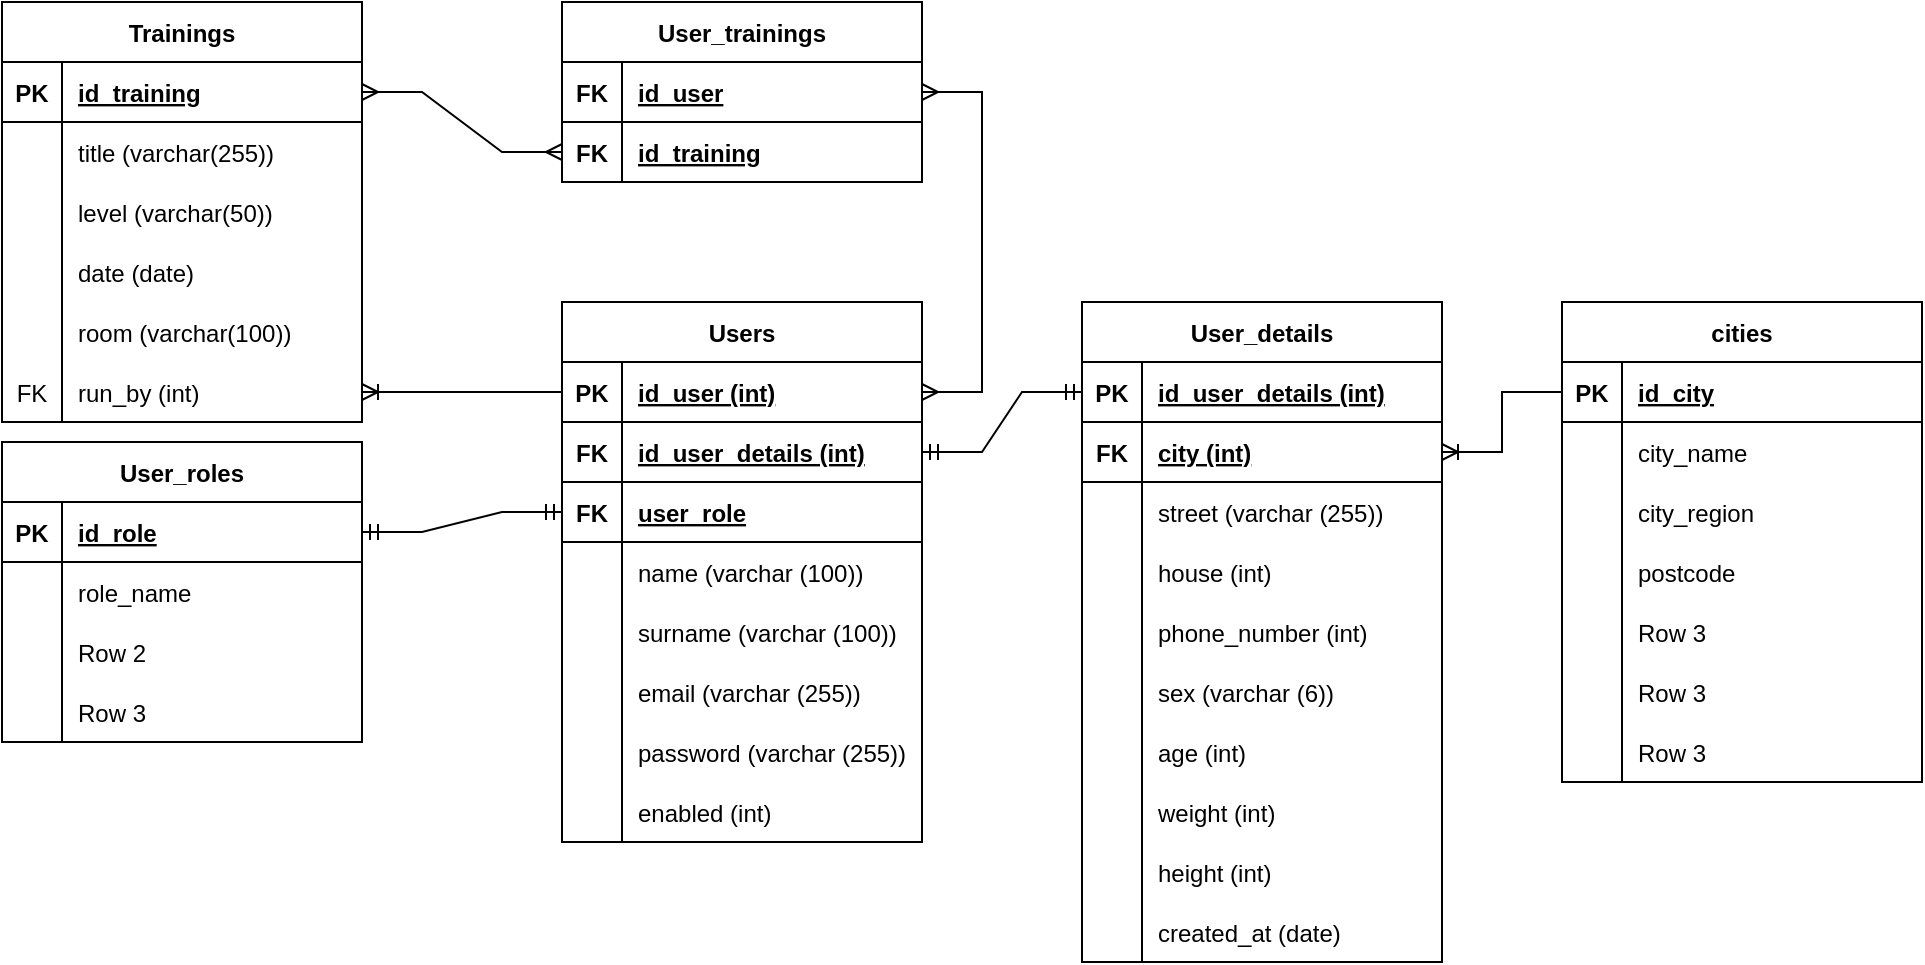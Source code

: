 <mxfile version="20.8.5" type="device"><diagram id="xK1oE5mCuk9NqAuLRXxJ" name="Strona-1"><mxGraphModel dx="1434" dy="764" grid="1" gridSize="10" guides="1" tooltips="1" connect="1" arrows="1" fold="1" page="1" pageScale="1" pageWidth="827" pageHeight="1169" math="0" shadow="0"><root><mxCell id="0"/><mxCell id="1" parent="0"/><mxCell id="s_3_JCE30zJ__Ag8XbDM-37" value="cities" style="shape=table;startSize=30;container=1;collapsible=1;childLayout=tableLayout;fixedRows=1;rowLines=0;fontStyle=1;align=center;resizeLast=1;" vertex="1" parent="1"><mxGeometry x="790" y="160" width="180" height="240" as="geometry"/></mxCell><mxCell id="s_3_JCE30zJ__Ag8XbDM-38" value="" style="shape=tableRow;horizontal=0;startSize=0;swimlaneHead=0;swimlaneBody=0;fillColor=none;collapsible=0;dropTarget=0;points=[[0,0.5],[1,0.5]];portConstraint=eastwest;top=0;left=0;right=0;bottom=1;" vertex="1" parent="s_3_JCE30zJ__Ag8XbDM-37"><mxGeometry y="30" width="180" height="30" as="geometry"/></mxCell><mxCell id="s_3_JCE30zJ__Ag8XbDM-39" value="PK" style="shape=partialRectangle;connectable=0;fillColor=none;top=0;left=0;bottom=0;right=0;fontStyle=1;overflow=hidden;" vertex="1" parent="s_3_JCE30zJ__Ag8XbDM-38"><mxGeometry width="30" height="30" as="geometry"><mxRectangle width="30" height="30" as="alternateBounds"/></mxGeometry></mxCell><mxCell id="s_3_JCE30zJ__Ag8XbDM-40" value="id_city" style="shape=partialRectangle;connectable=0;fillColor=none;top=0;left=0;bottom=0;right=0;align=left;spacingLeft=6;fontStyle=5;overflow=hidden;" vertex="1" parent="s_3_JCE30zJ__Ag8XbDM-38"><mxGeometry x="30" width="150" height="30" as="geometry"><mxRectangle width="150" height="30" as="alternateBounds"/></mxGeometry></mxCell><mxCell id="s_3_JCE30zJ__Ag8XbDM-44" value="" style="shape=tableRow;horizontal=0;startSize=0;swimlaneHead=0;swimlaneBody=0;fillColor=none;collapsible=0;dropTarget=0;points=[[0,0.5],[1,0.5]];portConstraint=eastwest;top=0;left=0;right=0;bottom=0;" vertex="1" parent="s_3_JCE30zJ__Ag8XbDM-37"><mxGeometry y="60" width="180" height="30" as="geometry"/></mxCell><mxCell id="s_3_JCE30zJ__Ag8XbDM-45" value="" style="shape=partialRectangle;connectable=0;fillColor=none;top=0;left=0;bottom=0;right=0;editable=1;overflow=hidden;" vertex="1" parent="s_3_JCE30zJ__Ag8XbDM-44"><mxGeometry width="30" height="30" as="geometry"><mxRectangle width="30" height="30" as="alternateBounds"/></mxGeometry></mxCell><mxCell id="s_3_JCE30zJ__Ag8XbDM-46" value="city_name" style="shape=partialRectangle;connectable=0;fillColor=none;top=0;left=0;bottom=0;right=0;align=left;spacingLeft=6;overflow=hidden;" vertex="1" parent="s_3_JCE30zJ__Ag8XbDM-44"><mxGeometry x="30" width="150" height="30" as="geometry"><mxRectangle width="150" height="30" as="alternateBounds"/></mxGeometry></mxCell><mxCell id="s_3_JCE30zJ__Ag8XbDM-47" value="" style="shape=tableRow;horizontal=0;startSize=0;swimlaneHead=0;swimlaneBody=0;fillColor=none;collapsible=0;dropTarget=0;points=[[0,0.5],[1,0.5]];portConstraint=eastwest;top=0;left=0;right=0;bottom=0;" vertex="1" parent="s_3_JCE30zJ__Ag8XbDM-37"><mxGeometry y="90" width="180" height="30" as="geometry"/></mxCell><mxCell id="s_3_JCE30zJ__Ag8XbDM-48" value="" style="shape=partialRectangle;connectable=0;fillColor=none;top=0;left=0;bottom=0;right=0;editable=1;overflow=hidden;" vertex="1" parent="s_3_JCE30zJ__Ag8XbDM-47"><mxGeometry width="30" height="30" as="geometry"><mxRectangle width="30" height="30" as="alternateBounds"/></mxGeometry></mxCell><mxCell id="s_3_JCE30zJ__Ag8XbDM-49" value="city_region" style="shape=partialRectangle;connectable=0;fillColor=none;top=0;left=0;bottom=0;right=0;align=left;spacingLeft=6;overflow=hidden;" vertex="1" parent="s_3_JCE30zJ__Ag8XbDM-47"><mxGeometry x="30" width="150" height="30" as="geometry"><mxRectangle width="150" height="30" as="alternateBounds"/></mxGeometry></mxCell><mxCell id="s_3_JCE30zJ__Ag8XbDM-86" value="" style="shape=tableRow;horizontal=0;startSize=0;swimlaneHead=0;swimlaneBody=0;fillColor=none;collapsible=0;dropTarget=0;points=[[0,0.5],[1,0.5]];portConstraint=eastwest;top=0;left=0;right=0;bottom=0;" vertex="1" parent="s_3_JCE30zJ__Ag8XbDM-37"><mxGeometry y="120" width="180" height="30" as="geometry"/></mxCell><mxCell id="s_3_JCE30zJ__Ag8XbDM-87" value="" style="shape=partialRectangle;connectable=0;fillColor=none;top=0;left=0;bottom=0;right=0;editable=1;overflow=hidden;" vertex="1" parent="s_3_JCE30zJ__Ag8XbDM-86"><mxGeometry width="30" height="30" as="geometry"><mxRectangle width="30" height="30" as="alternateBounds"/></mxGeometry></mxCell><mxCell id="s_3_JCE30zJ__Ag8XbDM-88" value="postcode" style="shape=partialRectangle;connectable=0;fillColor=none;top=0;left=0;bottom=0;right=0;align=left;spacingLeft=6;overflow=hidden;" vertex="1" parent="s_3_JCE30zJ__Ag8XbDM-86"><mxGeometry x="30" width="150" height="30" as="geometry"><mxRectangle width="150" height="30" as="alternateBounds"/></mxGeometry></mxCell><mxCell id="s_3_JCE30zJ__Ag8XbDM-50" value="" style="shape=tableRow;horizontal=0;startSize=0;swimlaneHead=0;swimlaneBody=0;fillColor=none;collapsible=0;dropTarget=0;points=[[0,0.5],[1,0.5]];portConstraint=eastwest;top=0;left=0;right=0;bottom=0;" vertex="1" parent="s_3_JCE30zJ__Ag8XbDM-37"><mxGeometry y="150" width="180" height="30" as="geometry"/></mxCell><mxCell id="s_3_JCE30zJ__Ag8XbDM-51" value="" style="shape=partialRectangle;connectable=0;fillColor=none;top=0;left=0;bottom=0;right=0;editable=1;overflow=hidden;" vertex="1" parent="s_3_JCE30zJ__Ag8XbDM-50"><mxGeometry width="30" height="30" as="geometry"><mxRectangle width="30" height="30" as="alternateBounds"/></mxGeometry></mxCell><mxCell id="s_3_JCE30zJ__Ag8XbDM-52" value="Row 3" style="shape=partialRectangle;connectable=0;fillColor=none;top=0;left=0;bottom=0;right=0;align=left;spacingLeft=6;overflow=hidden;" vertex="1" parent="s_3_JCE30zJ__Ag8XbDM-50"><mxGeometry x="30" width="150" height="30" as="geometry"><mxRectangle width="150" height="30" as="alternateBounds"/></mxGeometry></mxCell><mxCell id="s_3_JCE30zJ__Ag8XbDM-112" value="" style="shape=tableRow;horizontal=0;startSize=0;swimlaneHead=0;swimlaneBody=0;fillColor=none;collapsible=0;dropTarget=0;points=[[0,0.5],[1,0.5]];portConstraint=eastwest;top=0;left=0;right=0;bottom=0;" vertex="1" parent="s_3_JCE30zJ__Ag8XbDM-37"><mxGeometry y="180" width="180" height="30" as="geometry"/></mxCell><mxCell id="s_3_JCE30zJ__Ag8XbDM-113" value="" style="shape=partialRectangle;connectable=0;fillColor=none;top=0;left=0;bottom=0;right=0;editable=1;overflow=hidden;" vertex="1" parent="s_3_JCE30zJ__Ag8XbDM-112"><mxGeometry width="30" height="30" as="geometry"><mxRectangle width="30" height="30" as="alternateBounds"/></mxGeometry></mxCell><mxCell id="s_3_JCE30zJ__Ag8XbDM-114" value="Row 3" style="shape=partialRectangle;connectable=0;fillColor=none;top=0;left=0;bottom=0;right=0;align=left;spacingLeft=6;overflow=hidden;" vertex="1" parent="s_3_JCE30zJ__Ag8XbDM-112"><mxGeometry x="30" width="150" height="30" as="geometry"><mxRectangle width="150" height="30" as="alternateBounds"/></mxGeometry></mxCell><mxCell id="s_3_JCE30zJ__Ag8XbDM-109" value="" style="shape=tableRow;horizontal=0;startSize=0;swimlaneHead=0;swimlaneBody=0;fillColor=none;collapsible=0;dropTarget=0;points=[[0,0.5],[1,0.5]];portConstraint=eastwest;top=0;left=0;right=0;bottom=0;" vertex="1" parent="s_3_JCE30zJ__Ag8XbDM-37"><mxGeometry y="210" width="180" height="30" as="geometry"/></mxCell><mxCell id="s_3_JCE30zJ__Ag8XbDM-110" value="" style="shape=partialRectangle;connectable=0;fillColor=none;top=0;left=0;bottom=0;right=0;editable=1;overflow=hidden;" vertex="1" parent="s_3_JCE30zJ__Ag8XbDM-109"><mxGeometry width="30" height="30" as="geometry"><mxRectangle width="30" height="30" as="alternateBounds"/></mxGeometry></mxCell><mxCell id="s_3_JCE30zJ__Ag8XbDM-111" value="Row 3" style="shape=partialRectangle;connectable=0;fillColor=none;top=0;left=0;bottom=0;right=0;align=left;spacingLeft=6;overflow=hidden;" vertex="1" parent="s_3_JCE30zJ__Ag8XbDM-109"><mxGeometry x="30" width="150" height="30" as="geometry"><mxRectangle width="150" height="30" as="alternateBounds"/></mxGeometry></mxCell><mxCell id="s_3_JCE30zJ__Ag8XbDM-121" value="User_details" style="shape=table;startSize=30;container=1;collapsible=1;childLayout=tableLayout;fixedRows=1;rowLines=0;fontStyle=1;align=center;resizeLast=1;" vertex="1" parent="1"><mxGeometry x="550" y="160" width="180" height="330" as="geometry"/></mxCell><mxCell id="s_3_JCE30zJ__Ag8XbDM-122" value="" style="shape=tableRow;horizontal=0;startSize=0;swimlaneHead=0;swimlaneBody=0;fillColor=none;collapsible=0;dropTarget=0;points=[[0,0.5],[1,0.5]];portConstraint=eastwest;top=0;left=0;right=0;bottom=1;" vertex="1" parent="s_3_JCE30zJ__Ag8XbDM-121"><mxGeometry y="30" width="180" height="30" as="geometry"/></mxCell><mxCell id="s_3_JCE30zJ__Ag8XbDM-123" value="PK" style="shape=partialRectangle;connectable=0;fillColor=none;top=0;left=0;bottom=0;right=0;fontStyle=1;overflow=hidden;" vertex="1" parent="s_3_JCE30zJ__Ag8XbDM-122"><mxGeometry width="30" height="30" as="geometry"><mxRectangle width="30" height="30" as="alternateBounds"/></mxGeometry></mxCell><mxCell id="s_3_JCE30zJ__Ag8XbDM-124" value="id_user_details (int)" style="shape=partialRectangle;connectable=0;fillColor=none;top=0;left=0;bottom=0;right=0;align=left;spacingLeft=6;fontStyle=5;overflow=hidden;" vertex="1" parent="s_3_JCE30zJ__Ag8XbDM-122"><mxGeometry x="30" width="150" height="30" as="geometry"><mxRectangle width="150" height="30" as="alternateBounds"/></mxGeometry></mxCell><mxCell id="s_3_JCE30zJ__Ag8XbDM-125" value="" style="shape=tableRow;horizontal=0;startSize=0;swimlaneHead=0;swimlaneBody=0;fillColor=none;collapsible=0;dropTarget=0;points=[[0,0.5],[1,0.5]];portConstraint=eastwest;top=0;left=0;right=0;bottom=1;" vertex="1" parent="s_3_JCE30zJ__Ag8XbDM-121"><mxGeometry y="60" width="180" height="30" as="geometry"/></mxCell><mxCell id="s_3_JCE30zJ__Ag8XbDM-126" value="FK" style="shape=partialRectangle;connectable=0;fillColor=none;top=0;left=0;bottom=0;right=0;fontStyle=1;overflow=hidden;" vertex="1" parent="s_3_JCE30zJ__Ag8XbDM-125"><mxGeometry width="30" height="30" as="geometry"><mxRectangle width="30" height="30" as="alternateBounds"/></mxGeometry></mxCell><mxCell id="s_3_JCE30zJ__Ag8XbDM-127" value="city (int)" style="shape=partialRectangle;connectable=0;fillColor=none;top=0;left=0;bottom=0;right=0;align=left;spacingLeft=6;fontStyle=5;overflow=hidden;" vertex="1" parent="s_3_JCE30zJ__Ag8XbDM-125"><mxGeometry x="30" width="150" height="30" as="geometry"><mxRectangle width="150" height="30" as="alternateBounds"/></mxGeometry></mxCell><mxCell id="s_3_JCE30zJ__Ag8XbDM-128" value="" style="shape=tableRow;horizontal=0;startSize=0;swimlaneHead=0;swimlaneBody=0;fillColor=none;collapsible=0;dropTarget=0;points=[[0,0.5],[1,0.5]];portConstraint=eastwest;top=0;left=0;right=0;bottom=0;" vertex="1" parent="s_3_JCE30zJ__Ag8XbDM-121"><mxGeometry y="90" width="180" height="30" as="geometry"/></mxCell><mxCell id="s_3_JCE30zJ__Ag8XbDM-129" value="" style="shape=partialRectangle;connectable=0;fillColor=none;top=0;left=0;bottom=0;right=0;editable=1;overflow=hidden;" vertex="1" parent="s_3_JCE30zJ__Ag8XbDM-128"><mxGeometry width="30" height="30" as="geometry"><mxRectangle width="30" height="30" as="alternateBounds"/></mxGeometry></mxCell><mxCell id="s_3_JCE30zJ__Ag8XbDM-130" value="street (varchar (255))" style="shape=partialRectangle;connectable=0;fillColor=none;top=0;left=0;bottom=0;right=0;align=left;spacingLeft=6;overflow=hidden;" vertex="1" parent="s_3_JCE30zJ__Ag8XbDM-128"><mxGeometry x="30" width="150" height="30" as="geometry"><mxRectangle width="150" height="30" as="alternateBounds"/></mxGeometry></mxCell><mxCell id="s_3_JCE30zJ__Ag8XbDM-131" value="" style="shape=tableRow;horizontal=0;startSize=0;swimlaneHead=0;swimlaneBody=0;fillColor=none;collapsible=0;dropTarget=0;points=[[0,0.5],[1,0.5]];portConstraint=eastwest;top=0;left=0;right=0;bottom=0;" vertex="1" parent="s_3_JCE30zJ__Ag8XbDM-121"><mxGeometry y="120" width="180" height="30" as="geometry"/></mxCell><mxCell id="s_3_JCE30zJ__Ag8XbDM-132" value="" style="shape=partialRectangle;connectable=0;fillColor=none;top=0;left=0;bottom=0;right=0;editable=1;overflow=hidden;" vertex="1" parent="s_3_JCE30zJ__Ag8XbDM-131"><mxGeometry width="30" height="30" as="geometry"><mxRectangle width="30" height="30" as="alternateBounds"/></mxGeometry></mxCell><mxCell id="s_3_JCE30zJ__Ag8XbDM-133" value="house (int)" style="shape=partialRectangle;connectable=0;fillColor=none;top=0;left=0;bottom=0;right=0;align=left;spacingLeft=6;overflow=hidden;" vertex="1" parent="s_3_JCE30zJ__Ag8XbDM-131"><mxGeometry x="30" width="150" height="30" as="geometry"><mxRectangle width="150" height="30" as="alternateBounds"/></mxGeometry></mxCell><mxCell id="s_3_JCE30zJ__Ag8XbDM-140" value="" style="shape=tableRow;horizontal=0;startSize=0;swimlaneHead=0;swimlaneBody=0;fillColor=none;collapsible=0;dropTarget=0;points=[[0,0.5],[1,0.5]];portConstraint=eastwest;top=0;left=0;right=0;bottom=0;" vertex="1" parent="s_3_JCE30zJ__Ag8XbDM-121"><mxGeometry y="150" width="180" height="30" as="geometry"/></mxCell><mxCell id="s_3_JCE30zJ__Ag8XbDM-141" value="" style="shape=partialRectangle;connectable=0;fillColor=none;top=0;left=0;bottom=0;right=0;editable=1;overflow=hidden;" vertex="1" parent="s_3_JCE30zJ__Ag8XbDM-140"><mxGeometry width="30" height="30" as="geometry"><mxRectangle width="30" height="30" as="alternateBounds"/></mxGeometry></mxCell><mxCell id="s_3_JCE30zJ__Ag8XbDM-142" value="phone_number (int)" style="shape=partialRectangle;connectable=0;fillColor=none;top=0;left=0;bottom=0;right=0;align=left;spacingLeft=6;overflow=hidden;" vertex="1" parent="s_3_JCE30zJ__Ag8XbDM-140"><mxGeometry x="30" width="150" height="30" as="geometry"><mxRectangle width="150" height="30" as="alternateBounds"/></mxGeometry></mxCell><mxCell id="s_3_JCE30zJ__Ag8XbDM-134" value="" style="shape=tableRow;horizontal=0;startSize=0;swimlaneHead=0;swimlaneBody=0;fillColor=none;collapsible=0;dropTarget=0;points=[[0,0.5],[1,0.5]];portConstraint=eastwest;top=0;left=0;right=0;bottom=0;" vertex="1" parent="s_3_JCE30zJ__Ag8XbDM-121"><mxGeometry y="180" width="180" height="30" as="geometry"/></mxCell><mxCell id="s_3_JCE30zJ__Ag8XbDM-135" value="" style="shape=partialRectangle;connectable=0;fillColor=none;top=0;left=0;bottom=0;right=0;editable=1;overflow=hidden;" vertex="1" parent="s_3_JCE30zJ__Ag8XbDM-134"><mxGeometry width="30" height="30" as="geometry"><mxRectangle width="30" height="30" as="alternateBounds"/></mxGeometry></mxCell><mxCell id="s_3_JCE30zJ__Ag8XbDM-136" value="sex (varchar (6))" style="shape=partialRectangle;connectable=0;fillColor=none;top=0;left=0;bottom=0;right=0;align=left;spacingLeft=6;overflow=hidden;" vertex="1" parent="s_3_JCE30zJ__Ag8XbDM-134"><mxGeometry x="30" width="150" height="30" as="geometry"><mxRectangle width="150" height="30" as="alternateBounds"/></mxGeometry></mxCell><mxCell id="s_3_JCE30zJ__Ag8XbDM-137" value="" style="shape=tableRow;horizontal=0;startSize=0;swimlaneHead=0;swimlaneBody=0;fillColor=none;collapsible=0;dropTarget=0;points=[[0,0.5],[1,0.5]];portConstraint=eastwest;top=0;left=0;right=0;bottom=0;" vertex="1" parent="s_3_JCE30zJ__Ag8XbDM-121"><mxGeometry y="210" width="180" height="30" as="geometry"/></mxCell><mxCell id="s_3_JCE30zJ__Ag8XbDM-138" value="" style="shape=partialRectangle;connectable=0;fillColor=none;top=0;left=0;bottom=0;right=0;editable=1;overflow=hidden;" vertex="1" parent="s_3_JCE30zJ__Ag8XbDM-137"><mxGeometry width="30" height="30" as="geometry"><mxRectangle width="30" height="30" as="alternateBounds"/></mxGeometry></mxCell><mxCell id="s_3_JCE30zJ__Ag8XbDM-139" value="age (int)" style="shape=partialRectangle;connectable=0;fillColor=none;top=0;left=0;bottom=0;right=0;align=left;spacingLeft=6;overflow=hidden;" vertex="1" parent="s_3_JCE30zJ__Ag8XbDM-137"><mxGeometry x="30" width="150" height="30" as="geometry"><mxRectangle width="150" height="30" as="alternateBounds"/></mxGeometry></mxCell><mxCell id="s_3_JCE30zJ__Ag8XbDM-146" value="" style="shape=tableRow;horizontal=0;startSize=0;swimlaneHead=0;swimlaneBody=0;fillColor=none;collapsible=0;dropTarget=0;points=[[0,0.5],[1,0.5]];portConstraint=eastwest;top=0;left=0;right=0;bottom=0;" vertex="1" parent="s_3_JCE30zJ__Ag8XbDM-121"><mxGeometry y="240" width="180" height="30" as="geometry"/></mxCell><mxCell id="s_3_JCE30zJ__Ag8XbDM-147" value="" style="shape=partialRectangle;connectable=0;fillColor=none;top=0;left=0;bottom=0;right=0;editable=1;overflow=hidden;" vertex="1" parent="s_3_JCE30zJ__Ag8XbDM-146"><mxGeometry width="30" height="30" as="geometry"><mxRectangle width="30" height="30" as="alternateBounds"/></mxGeometry></mxCell><mxCell id="s_3_JCE30zJ__Ag8XbDM-148" value="weight (int)" style="shape=partialRectangle;connectable=0;fillColor=none;top=0;left=0;bottom=0;right=0;align=left;spacingLeft=6;overflow=hidden;" vertex="1" parent="s_3_JCE30zJ__Ag8XbDM-146"><mxGeometry x="30" width="150" height="30" as="geometry"><mxRectangle width="150" height="30" as="alternateBounds"/></mxGeometry></mxCell><mxCell id="s_3_JCE30zJ__Ag8XbDM-244" value="" style="shape=tableRow;horizontal=0;startSize=0;swimlaneHead=0;swimlaneBody=0;fillColor=none;collapsible=0;dropTarget=0;points=[[0,0.5],[1,0.5]];portConstraint=eastwest;top=0;left=0;right=0;bottom=0;" vertex="1" parent="s_3_JCE30zJ__Ag8XbDM-121"><mxGeometry y="270" width="180" height="30" as="geometry"/></mxCell><mxCell id="s_3_JCE30zJ__Ag8XbDM-245" value="" style="shape=partialRectangle;connectable=0;fillColor=none;top=0;left=0;bottom=0;right=0;editable=1;overflow=hidden;" vertex="1" parent="s_3_JCE30zJ__Ag8XbDM-244"><mxGeometry width="30" height="30" as="geometry"><mxRectangle width="30" height="30" as="alternateBounds"/></mxGeometry></mxCell><mxCell id="s_3_JCE30zJ__Ag8XbDM-246" value="height (int)" style="shape=partialRectangle;connectable=0;fillColor=none;top=0;left=0;bottom=0;right=0;align=left;spacingLeft=6;overflow=hidden;" vertex="1" parent="s_3_JCE30zJ__Ag8XbDM-244"><mxGeometry x="30" width="150" height="30" as="geometry"><mxRectangle width="150" height="30" as="alternateBounds"/></mxGeometry></mxCell><mxCell id="s_3_JCE30zJ__Ag8XbDM-143" value="" style="shape=tableRow;horizontal=0;startSize=0;swimlaneHead=0;swimlaneBody=0;fillColor=none;collapsible=0;dropTarget=0;points=[[0,0.5],[1,0.5]];portConstraint=eastwest;top=0;left=0;right=0;bottom=0;" vertex="1" parent="s_3_JCE30zJ__Ag8XbDM-121"><mxGeometry y="300" width="180" height="30" as="geometry"/></mxCell><mxCell id="s_3_JCE30zJ__Ag8XbDM-144" value="" style="shape=partialRectangle;connectable=0;fillColor=none;top=0;left=0;bottom=0;right=0;editable=1;overflow=hidden;" vertex="1" parent="s_3_JCE30zJ__Ag8XbDM-143"><mxGeometry width="30" height="30" as="geometry"><mxRectangle width="30" height="30" as="alternateBounds"/></mxGeometry></mxCell><mxCell id="s_3_JCE30zJ__Ag8XbDM-145" value="created_at (date)" style="shape=partialRectangle;connectable=0;fillColor=none;top=0;left=0;bottom=0;right=0;align=left;spacingLeft=6;overflow=hidden;" vertex="1" parent="s_3_JCE30zJ__Ag8XbDM-143"><mxGeometry x="30" width="150" height="30" as="geometry"><mxRectangle width="150" height="30" as="alternateBounds"/></mxGeometry></mxCell><mxCell id="s_3_JCE30zJ__Ag8XbDM-154" value="" style="edgeStyle=entityRelationEdgeStyle;fontSize=12;html=1;endArrow=ERmandOne;startArrow=ERmandOne;rounded=0;" edge="1" parent="1" source="s_3_JCE30zJ__Ag8XbDM-181" target="s_3_JCE30zJ__Ag8XbDM-122"><mxGeometry width="100" height="100" relative="1" as="geometry"><mxPoint x="640" y="710" as="sourcePoint"/><mxPoint x="740" y="610" as="targetPoint"/></mxGeometry></mxCell><mxCell id="s_3_JCE30zJ__Ag8XbDM-155" value="" style="edgeStyle=entityRelationEdgeStyle;fontSize=12;html=1;endArrow=ERoneToMany;rounded=0;" edge="1" parent="1" source="s_3_JCE30zJ__Ag8XbDM-38" target="s_3_JCE30zJ__Ag8XbDM-125"><mxGeometry width="100" height="100" relative="1" as="geometry"><mxPoint x="610" y="530" as="sourcePoint"/><mxPoint x="710" y="430" as="targetPoint"/></mxGeometry></mxCell><mxCell id="s_3_JCE30zJ__Ag8XbDM-156" value="Users" style="shape=table;startSize=30;container=1;collapsible=1;childLayout=tableLayout;fixedRows=1;rowLines=0;fontStyle=1;align=center;resizeLast=1;" vertex="1" parent="1"><mxGeometry x="290" y="160" width="180" height="270" as="geometry"/></mxCell><mxCell id="s_3_JCE30zJ__Ag8XbDM-157" value="" style="shape=tableRow;horizontal=0;startSize=0;swimlaneHead=0;swimlaneBody=0;fillColor=none;collapsible=0;dropTarget=0;points=[[0,0.5],[1,0.5]];portConstraint=eastwest;top=0;left=0;right=0;bottom=1;" vertex="1" parent="s_3_JCE30zJ__Ag8XbDM-156"><mxGeometry y="30" width="180" height="30" as="geometry"/></mxCell><mxCell id="s_3_JCE30zJ__Ag8XbDM-158" value="PK" style="shape=partialRectangle;connectable=0;fillColor=none;top=0;left=0;bottom=0;right=0;fontStyle=1;overflow=hidden;" vertex="1" parent="s_3_JCE30zJ__Ag8XbDM-157"><mxGeometry width="30" height="30" as="geometry"><mxRectangle width="30" height="30" as="alternateBounds"/></mxGeometry></mxCell><mxCell id="s_3_JCE30zJ__Ag8XbDM-159" value="id_user (int)" style="shape=partialRectangle;connectable=0;fillColor=none;top=0;left=0;bottom=0;right=0;align=left;spacingLeft=6;fontStyle=5;overflow=hidden;" vertex="1" parent="s_3_JCE30zJ__Ag8XbDM-157"><mxGeometry x="30" width="150" height="30" as="geometry"><mxRectangle width="150" height="30" as="alternateBounds"/></mxGeometry></mxCell><mxCell id="s_3_JCE30zJ__Ag8XbDM-181" value="" style="shape=tableRow;horizontal=0;startSize=0;swimlaneHead=0;swimlaneBody=0;fillColor=none;collapsible=0;dropTarget=0;points=[[0,0.5],[1,0.5]];portConstraint=eastwest;top=0;left=0;right=0;bottom=1;" vertex="1" parent="s_3_JCE30zJ__Ag8XbDM-156"><mxGeometry y="60" width="180" height="30" as="geometry"/></mxCell><mxCell id="s_3_JCE30zJ__Ag8XbDM-182" value="FK" style="shape=partialRectangle;connectable=0;fillColor=none;top=0;left=0;bottom=0;right=0;fontStyle=1;overflow=hidden;" vertex="1" parent="s_3_JCE30zJ__Ag8XbDM-181"><mxGeometry width="30" height="30" as="geometry"><mxRectangle width="30" height="30" as="alternateBounds"/></mxGeometry></mxCell><mxCell id="s_3_JCE30zJ__Ag8XbDM-183" value="id_user_details (int)" style="shape=partialRectangle;connectable=0;fillColor=none;top=0;left=0;bottom=0;right=0;align=left;spacingLeft=6;fontStyle=5;overflow=hidden;" vertex="1" parent="s_3_JCE30zJ__Ag8XbDM-181"><mxGeometry x="30" width="150" height="30" as="geometry"><mxRectangle width="150" height="30" as="alternateBounds"/></mxGeometry></mxCell><mxCell id="s_3_JCE30zJ__Ag8XbDM-184" value="" style="shape=tableRow;horizontal=0;startSize=0;swimlaneHead=0;swimlaneBody=0;fillColor=none;collapsible=0;dropTarget=0;points=[[0,0.5],[1,0.5]];portConstraint=eastwest;top=0;left=0;right=0;bottom=1;" vertex="1" parent="s_3_JCE30zJ__Ag8XbDM-156"><mxGeometry y="90" width="180" height="30" as="geometry"/></mxCell><mxCell id="s_3_JCE30zJ__Ag8XbDM-185" value="FK" style="shape=partialRectangle;connectable=0;fillColor=none;top=0;left=0;bottom=0;right=0;fontStyle=1;overflow=hidden;" vertex="1" parent="s_3_JCE30zJ__Ag8XbDM-184"><mxGeometry width="30" height="30" as="geometry"><mxRectangle width="30" height="30" as="alternateBounds"/></mxGeometry></mxCell><mxCell id="s_3_JCE30zJ__Ag8XbDM-186" value="user_role" style="shape=partialRectangle;connectable=0;fillColor=none;top=0;left=0;bottom=0;right=0;align=left;spacingLeft=6;fontStyle=5;overflow=hidden;" vertex="1" parent="s_3_JCE30zJ__Ag8XbDM-184"><mxGeometry x="30" width="150" height="30" as="geometry"><mxRectangle width="150" height="30" as="alternateBounds"/></mxGeometry></mxCell><mxCell id="s_3_JCE30zJ__Ag8XbDM-160" value="" style="shape=tableRow;horizontal=0;startSize=0;swimlaneHead=0;swimlaneBody=0;fillColor=none;collapsible=0;dropTarget=0;points=[[0,0.5],[1,0.5]];portConstraint=eastwest;top=0;left=0;right=0;bottom=0;" vertex="1" parent="s_3_JCE30zJ__Ag8XbDM-156"><mxGeometry y="120" width="180" height="30" as="geometry"/></mxCell><mxCell id="s_3_JCE30zJ__Ag8XbDM-161" value="" style="shape=partialRectangle;connectable=0;fillColor=none;top=0;left=0;bottom=0;right=0;editable=1;overflow=hidden;" vertex="1" parent="s_3_JCE30zJ__Ag8XbDM-160"><mxGeometry width="30" height="30" as="geometry"><mxRectangle width="30" height="30" as="alternateBounds"/></mxGeometry></mxCell><mxCell id="s_3_JCE30zJ__Ag8XbDM-162" value="name (varchar (100))" style="shape=partialRectangle;connectable=0;fillColor=none;top=0;left=0;bottom=0;right=0;align=left;spacingLeft=6;overflow=hidden;" vertex="1" parent="s_3_JCE30zJ__Ag8XbDM-160"><mxGeometry x="30" width="150" height="30" as="geometry"><mxRectangle width="150" height="30" as="alternateBounds"/></mxGeometry></mxCell><mxCell id="s_3_JCE30zJ__Ag8XbDM-163" value="" style="shape=tableRow;horizontal=0;startSize=0;swimlaneHead=0;swimlaneBody=0;fillColor=none;collapsible=0;dropTarget=0;points=[[0,0.5],[1,0.5]];portConstraint=eastwest;top=0;left=0;right=0;bottom=0;" vertex="1" parent="s_3_JCE30zJ__Ag8XbDM-156"><mxGeometry y="150" width="180" height="30" as="geometry"/></mxCell><mxCell id="s_3_JCE30zJ__Ag8XbDM-164" value="" style="shape=partialRectangle;connectable=0;fillColor=none;top=0;left=0;bottom=0;right=0;editable=1;overflow=hidden;" vertex="1" parent="s_3_JCE30zJ__Ag8XbDM-163"><mxGeometry width="30" height="30" as="geometry"><mxRectangle width="30" height="30" as="alternateBounds"/></mxGeometry></mxCell><mxCell id="s_3_JCE30zJ__Ag8XbDM-165" value="surname (varchar (100))" style="shape=partialRectangle;connectable=0;fillColor=none;top=0;left=0;bottom=0;right=0;align=left;spacingLeft=6;overflow=hidden;" vertex="1" parent="s_3_JCE30zJ__Ag8XbDM-163"><mxGeometry x="30" width="150" height="30" as="geometry"><mxRectangle width="150" height="30" as="alternateBounds"/></mxGeometry></mxCell><mxCell id="s_3_JCE30zJ__Ag8XbDM-166" value="" style="shape=tableRow;horizontal=0;startSize=0;swimlaneHead=0;swimlaneBody=0;fillColor=none;collapsible=0;dropTarget=0;points=[[0,0.5],[1,0.5]];portConstraint=eastwest;top=0;left=0;right=0;bottom=0;" vertex="1" parent="s_3_JCE30zJ__Ag8XbDM-156"><mxGeometry y="180" width="180" height="30" as="geometry"/></mxCell><mxCell id="s_3_JCE30zJ__Ag8XbDM-167" value="" style="shape=partialRectangle;connectable=0;fillColor=none;top=0;left=0;bottom=0;right=0;editable=1;overflow=hidden;" vertex="1" parent="s_3_JCE30zJ__Ag8XbDM-166"><mxGeometry width="30" height="30" as="geometry"><mxRectangle width="30" height="30" as="alternateBounds"/></mxGeometry></mxCell><mxCell id="s_3_JCE30zJ__Ag8XbDM-168" value="email (varchar (255))" style="shape=partialRectangle;connectable=0;fillColor=none;top=0;left=0;bottom=0;right=0;align=left;spacingLeft=6;overflow=hidden;" vertex="1" parent="s_3_JCE30zJ__Ag8XbDM-166"><mxGeometry x="30" width="150" height="30" as="geometry"><mxRectangle width="150" height="30" as="alternateBounds"/></mxGeometry></mxCell><mxCell id="s_3_JCE30zJ__Ag8XbDM-169" value="" style="shape=tableRow;horizontal=0;startSize=0;swimlaneHead=0;swimlaneBody=0;fillColor=none;collapsible=0;dropTarget=0;points=[[0,0.5],[1,0.5]];portConstraint=eastwest;top=0;left=0;right=0;bottom=0;" vertex="1" parent="s_3_JCE30zJ__Ag8XbDM-156"><mxGeometry y="210" width="180" height="30" as="geometry"/></mxCell><mxCell id="s_3_JCE30zJ__Ag8XbDM-170" value="" style="shape=partialRectangle;connectable=0;fillColor=none;top=0;left=0;bottom=0;right=0;editable=1;overflow=hidden;" vertex="1" parent="s_3_JCE30zJ__Ag8XbDM-169"><mxGeometry width="30" height="30" as="geometry"><mxRectangle width="30" height="30" as="alternateBounds"/></mxGeometry></mxCell><mxCell id="s_3_JCE30zJ__Ag8XbDM-171" value="password (varchar (255))" style="shape=partialRectangle;connectable=0;fillColor=none;top=0;left=0;bottom=0;right=0;align=left;spacingLeft=6;overflow=hidden;" vertex="1" parent="s_3_JCE30zJ__Ag8XbDM-169"><mxGeometry x="30" width="150" height="30" as="geometry"><mxRectangle width="150" height="30" as="alternateBounds"/></mxGeometry></mxCell><mxCell id="s_3_JCE30zJ__Ag8XbDM-172" value="" style="shape=tableRow;horizontal=0;startSize=0;swimlaneHead=0;swimlaneBody=0;fillColor=none;collapsible=0;dropTarget=0;points=[[0,0.5],[1,0.5]];portConstraint=eastwest;top=0;left=0;right=0;bottom=0;" vertex="1" parent="s_3_JCE30zJ__Ag8XbDM-156"><mxGeometry y="240" width="180" height="30" as="geometry"/></mxCell><mxCell id="s_3_JCE30zJ__Ag8XbDM-173" value="" style="shape=partialRectangle;connectable=0;fillColor=none;top=0;left=0;bottom=0;right=0;editable=1;overflow=hidden;" vertex="1" parent="s_3_JCE30zJ__Ag8XbDM-172"><mxGeometry width="30" height="30" as="geometry"><mxRectangle width="30" height="30" as="alternateBounds"/></mxGeometry></mxCell><mxCell id="s_3_JCE30zJ__Ag8XbDM-174" value="enabled (int)" style="shape=partialRectangle;connectable=0;fillColor=none;top=0;left=0;bottom=0;right=0;align=left;spacingLeft=6;overflow=hidden;" vertex="1" parent="s_3_JCE30zJ__Ag8XbDM-172"><mxGeometry x="30" width="150" height="30" as="geometry"><mxRectangle width="150" height="30" as="alternateBounds"/></mxGeometry></mxCell><mxCell id="s_3_JCE30zJ__Ag8XbDM-187" value="User_roles" style="shape=table;startSize=30;container=1;collapsible=1;childLayout=tableLayout;fixedRows=1;rowLines=0;fontStyle=1;align=center;resizeLast=1;" vertex="1" parent="1"><mxGeometry x="10" y="230" width="180" height="150" as="geometry"/></mxCell><mxCell id="s_3_JCE30zJ__Ag8XbDM-188" value="" style="shape=tableRow;horizontal=0;startSize=0;swimlaneHead=0;swimlaneBody=0;fillColor=none;collapsible=0;dropTarget=0;points=[[0,0.5],[1,0.5]];portConstraint=eastwest;top=0;left=0;right=0;bottom=1;" vertex="1" parent="s_3_JCE30zJ__Ag8XbDM-187"><mxGeometry y="30" width="180" height="30" as="geometry"/></mxCell><mxCell id="s_3_JCE30zJ__Ag8XbDM-189" value="PK" style="shape=partialRectangle;connectable=0;fillColor=none;top=0;left=0;bottom=0;right=0;fontStyle=1;overflow=hidden;" vertex="1" parent="s_3_JCE30zJ__Ag8XbDM-188"><mxGeometry width="30" height="30" as="geometry"><mxRectangle width="30" height="30" as="alternateBounds"/></mxGeometry></mxCell><mxCell id="s_3_JCE30zJ__Ag8XbDM-190" value="id_role" style="shape=partialRectangle;connectable=0;fillColor=none;top=0;left=0;bottom=0;right=0;align=left;spacingLeft=6;fontStyle=5;overflow=hidden;" vertex="1" parent="s_3_JCE30zJ__Ag8XbDM-188"><mxGeometry x="30" width="150" height="30" as="geometry"><mxRectangle width="150" height="30" as="alternateBounds"/></mxGeometry></mxCell><mxCell id="s_3_JCE30zJ__Ag8XbDM-191" value="" style="shape=tableRow;horizontal=0;startSize=0;swimlaneHead=0;swimlaneBody=0;fillColor=none;collapsible=0;dropTarget=0;points=[[0,0.5],[1,0.5]];portConstraint=eastwest;top=0;left=0;right=0;bottom=0;" vertex="1" parent="s_3_JCE30zJ__Ag8XbDM-187"><mxGeometry y="60" width="180" height="30" as="geometry"/></mxCell><mxCell id="s_3_JCE30zJ__Ag8XbDM-192" value="" style="shape=partialRectangle;connectable=0;fillColor=none;top=0;left=0;bottom=0;right=0;editable=1;overflow=hidden;" vertex="1" parent="s_3_JCE30zJ__Ag8XbDM-191"><mxGeometry width="30" height="30" as="geometry"><mxRectangle width="30" height="30" as="alternateBounds"/></mxGeometry></mxCell><mxCell id="s_3_JCE30zJ__Ag8XbDM-193" value="role_name" style="shape=partialRectangle;connectable=0;fillColor=none;top=0;left=0;bottom=0;right=0;align=left;spacingLeft=6;overflow=hidden;" vertex="1" parent="s_3_JCE30zJ__Ag8XbDM-191"><mxGeometry x="30" width="150" height="30" as="geometry"><mxRectangle width="150" height="30" as="alternateBounds"/></mxGeometry></mxCell><mxCell id="s_3_JCE30zJ__Ag8XbDM-194" value="" style="shape=tableRow;horizontal=0;startSize=0;swimlaneHead=0;swimlaneBody=0;fillColor=none;collapsible=0;dropTarget=0;points=[[0,0.5],[1,0.5]];portConstraint=eastwest;top=0;left=0;right=0;bottom=0;" vertex="1" parent="s_3_JCE30zJ__Ag8XbDM-187"><mxGeometry y="90" width="180" height="30" as="geometry"/></mxCell><mxCell id="s_3_JCE30zJ__Ag8XbDM-195" value="" style="shape=partialRectangle;connectable=0;fillColor=none;top=0;left=0;bottom=0;right=0;editable=1;overflow=hidden;" vertex="1" parent="s_3_JCE30zJ__Ag8XbDM-194"><mxGeometry width="30" height="30" as="geometry"><mxRectangle width="30" height="30" as="alternateBounds"/></mxGeometry></mxCell><mxCell id="s_3_JCE30zJ__Ag8XbDM-196" value="Row 2" style="shape=partialRectangle;connectable=0;fillColor=none;top=0;left=0;bottom=0;right=0;align=left;spacingLeft=6;overflow=hidden;" vertex="1" parent="s_3_JCE30zJ__Ag8XbDM-194"><mxGeometry x="30" width="150" height="30" as="geometry"><mxRectangle width="150" height="30" as="alternateBounds"/></mxGeometry></mxCell><mxCell id="s_3_JCE30zJ__Ag8XbDM-197" value="" style="shape=tableRow;horizontal=0;startSize=0;swimlaneHead=0;swimlaneBody=0;fillColor=none;collapsible=0;dropTarget=0;points=[[0,0.5],[1,0.5]];portConstraint=eastwest;top=0;left=0;right=0;bottom=0;" vertex="1" parent="s_3_JCE30zJ__Ag8XbDM-187"><mxGeometry y="120" width="180" height="30" as="geometry"/></mxCell><mxCell id="s_3_JCE30zJ__Ag8XbDM-198" value="" style="shape=partialRectangle;connectable=0;fillColor=none;top=0;left=0;bottom=0;right=0;editable=1;overflow=hidden;" vertex="1" parent="s_3_JCE30zJ__Ag8XbDM-197"><mxGeometry width="30" height="30" as="geometry"><mxRectangle width="30" height="30" as="alternateBounds"/></mxGeometry></mxCell><mxCell id="s_3_JCE30zJ__Ag8XbDM-199" value="Row 3" style="shape=partialRectangle;connectable=0;fillColor=none;top=0;left=0;bottom=0;right=0;align=left;spacingLeft=6;overflow=hidden;" vertex="1" parent="s_3_JCE30zJ__Ag8XbDM-197"><mxGeometry x="30" width="150" height="30" as="geometry"><mxRectangle width="150" height="30" as="alternateBounds"/></mxGeometry></mxCell><mxCell id="s_3_JCE30zJ__Ag8XbDM-202" value="" style="edgeStyle=entityRelationEdgeStyle;fontSize=12;html=1;endArrow=ERmandOne;startArrow=ERmandOne;rounded=0;" edge="1" parent="1" source="s_3_JCE30zJ__Ag8XbDM-184" target="s_3_JCE30zJ__Ag8XbDM-188"><mxGeometry width="100" height="100" relative="1" as="geometry"><mxPoint x="530" y="395" as="sourcePoint"/><mxPoint x="620" y="395" as="targetPoint"/></mxGeometry></mxCell><mxCell id="s_3_JCE30zJ__Ag8XbDM-203" value="Trainings" style="shape=table;startSize=30;container=1;collapsible=1;childLayout=tableLayout;fixedRows=1;rowLines=0;fontStyle=1;align=center;resizeLast=1;" vertex="1" parent="1"><mxGeometry x="10" y="10" width="180" height="210" as="geometry"/></mxCell><mxCell id="s_3_JCE30zJ__Ag8XbDM-204" value="" style="shape=tableRow;horizontal=0;startSize=0;swimlaneHead=0;swimlaneBody=0;fillColor=none;collapsible=0;dropTarget=0;points=[[0,0.5],[1,0.5]];portConstraint=eastwest;top=0;left=0;right=0;bottom=1;" vertex="1" parent="s_3_JCE30zJ__Ag8XbDM-203"><mxGeometry y="30" width="180" height="30" as="geometry"/></mxCell><mxCell id="s_3_JCE30zJ__Ag8XbDM-205" value="PK" style="shape=partialRectangle;connectable=0;fillColor=none;top=0;left=0;bottom=0;right=0;fontStyle=1;overflow=hidden;" vertex="1" parent="s_3_JCE30zJ__Ag8XbDM-204"><mxGeometry width="30" height="30" as="geometry"><mxRectangle width="30" height="30" as="alternateBounds"/></mxGeometry></mxCell><mxCell id="s_3_JCE30zJ__Ag8XbDM-206" value="id_training" style="shape=partialRectangle;connectable=0;fillColor=none;top=0;left=0;bottom=0;right=0;align=left;spacingLeft=6;fontStyle=5;overflow=hidden;" vertex="1" parent="s_3_JCE30zJ__Ag8XbDM-204"><mxGeometry x="30" width="150" height="30" as="geometry"><mxRectangle width="150" height="30" as="alternateBounds"/></mxGeometry></mxCell><mxCell id="s_3_JCE30zJ__Ag8XbDM-207" value="" style="shape=tableRow;horizontal=0;startSize=0;swimlaneHead=0;swimlaneBody=0;fillColor=none;collapsible=0;dropTarget=0;points=[[0,0.5],[1,0.5]];portConstraint=eastwest;top=0;left=0;right=0;bottom=0;" vertex="1" parent="s_3_JCE30zJ__Ag8XbDM-203"><mxGeometry y="60" width="180" height="30" as="geometry"/></mxCell><mxCell id="s_3_JCE30zJ__Ag8XbDM-208" value="" style="shape=partialRectangle;connectable=0;fillColor=none;top=0;left=0;bottom=0;right=0;editable=1;overflow=hidden;" vertex="1" parent="s_3_JCE30zJ__Ag8XbDM-207"><mxGeometry width="30" height="30" as="geometry"><mxRectangle width="30" height="30" as="alternateBounds"/></mxGeometry></mxCell><mxCell id="s_3_JCE30zJ__Ag8XbDM-209" value="title (varchar(255))" style="shape=partialRectangle;connectable=0;fillColor=none;top=0;left=0;bottom=0;right=0;align=left;spacingLeft=6;overflow=hidden;" vertex="1" parent="s_3_JCE30zJ__Ag8XbDM-207"><mxGeometry x="30" width="150" height="30" as="geometry"><mxRectangle width="150" height="30" as="alternateBounds"/></mxGeometry></mxCell><mxCell id="s_3_JCE30zJ__Ag8XbDM-210" value="" style="shape=tableRow;horizontal=0;startSize=0;swimlaneHead=0;swimlaneBody=0;fillColor=none;collapsible=0;dropTarget=0;points=[[0,0.5],[1,0.5]];portConstraint=eastwest;top=0;left=0;right=0;bottom=0;" vertex="1" parent="s_3_JCE30zJ__Ag8XbDM-203"><mxGeometry y="90" width="180" height="30" as="geometry"/></mxCell><mxCell id="s_3_JCE30zJ__Ag8XbDM-211" value="" style="shape=partialRectangle;connectable=0;fillColor=none;top=0;left=0;bottom=0;right=0;editable=1;overflow=hidden;" vertex="1" parent="s_3_JCE30zJ__Ag8XbDM-210"><mxGeometry width="30" height="30" as="geometry"><mxRectangle width="30" height="30" as="alternateBounds"/></mxGeometry></mxCell><mxCell id="s_3_JCE30zJ__Ag8XbDM-212" value="level (varchar(50))" style="shape=partialRectangle;connectable=0;fillColor=none;top=0;left=0;bottom=0;right=0;align=left;spacingLeft=6;overflow=hidden;" vertex="1" parent="s_3_JCE30zJ__Ag8XbDM-210"><mxGeometry x="30" width="150" height="30" as="geometry"><mxRectangle width="150" height="30" as="alternateBounds"/></mxGeometry></mxCell><mxCell id="s_3_JCE30zJ__Ag8XbDM-213" value="" style="shape=tableRow;horizontal=0;startSize=0;swimlaneHead=0;swimlaneBody=0;fillColor=none;collapsible=0;dropTarget=0;points=[[0,0.5],[1,0.5]];portConstraint=eastwest;top=0;left=0;right=0;bottom=0;" vertex="1" parent="s_3_JCE30zJ__Ag8XbDM-203"><mxGeometry y="120" width="180" height="30" as="geometry"/></mxCell><mxCell id="s_3_JCE30zJ__Ag8XbDM-214" value="" style="shape=partialRectangle;connectable=0;fillColor=none;top=0;left=0;bottom=0;right=0;editable=1;overflow=hidden;" vertex="1" parent="s_3_JCE30zJ__Ag8XbDM-213"><mxGeometry width="30" height="30" as="geometry"><mxRectangle width="30" height="30" as="alternateBounds"/></mxGeometry></mxCell><mxCell id="s_3_JCE30zJ__Ag8XbDM-215" value="date (date)" style="shape=partialRectangle;connectable=0;fillColor=none;top=0;left=0;bottom=0;right=0;align=left;spacingLeft=6;overflow=hidden;" vertex="1" parent="s_3_JCE30zJ__Ag8XbDM-213"><mxGeometry x="30" width="150" height="30" as="geometry"><mxRectangle width="150" height="30" as="alternateBounds"/></mxGeometry></mxCell><mxCell id="s_3_JCE30zJ__Ag8XbDM-219" value="" style="shape=tableRow;horizontal=0;startSize=0;swimlaneHead=0;swimlaneBody=0;fillColor=none;collapsible=0;dropTarget=0;points=[[0,0.5],[1,0.5]];portConstraint=eastwest;top=0;left=0;right=0;bottom=0;" vertex="1" parent="s_3_JCE30zJ__Ag8XbDM-203"><mxGeometry y="150" width="180" height="30" as="geometry"/></mxCell><mxCell id="s_3_JCE30zJ__Ag8XbDM-220" value="" style="shape=partialRectangle;connectable=0;fillColor=none;top=0;left=0;bottom=0;right=0;editable=1;overflow=hidden;" vertex="1" parent="s_3_JCE30zJ__Ag8XbDM-219"><mxGeometry width="30" height="30" as="geometry"><mxRectangle width="30" height="30" as="alternateBounds"/></mxGeometry></mxCell><mxCell id="s_3_JCE30zJ__Ag8XbDM-221" value="room (varchar(100))" style="shape=partialRectangle;connectable=0;fillColor=none;top=0;left=0;bottom=0;right=0;align=left;spacingLeft=6;overflow=hidden;" vertex="1" parent="s_3_JCE30zJ__Ag8XbDM-219"><mxGeometry x="30" width="150" height="30" as="geometry"><mxRectangle width="150" height="30" as="alternateBounds"/></mxGeometry></mxCell><mxCell id="s_3_JCE30zJ__Ag8XbDM-222" value="" style="shape=tableRow;horizontal=0;startSize=0;swimlaneHead=0;swimlaneBody=0;fillColor=none;collapsible=0;dropTarget=0;points=[[0,0.5],[1,0.5]];portConstraint=eastwest;top=0;left=0;right=0;bottom=0;" vertex="1" parent="s_3_JCE30zJ__Ag8XbDM-203"><mxGeometry y="180" width="180" height="30" as="geometry"/></mxCell><mxCell id="s_3_JCE30zJ__Ag8XbDM-223" value="FK" style="shape=partialRectangle;connectable=0;fillColor=none;top=0;left=0;bottom=0;right=0;editable=1;overflow=hidden;" vertex="1" parent="s_3_JCE30zJ__Ag8XbDM-222"><mxGeometry width="30" height="30" as="geometry"><mxRectangle width="30" height="30" as="alternateBounds"/></mxGeometry></mxCell><mxCell id="s_3_JCE30zJ__Ag8XbDM-224" value="run_by (int)" style="shape=partialRectangle;connectable=0;fillColor=none;top=0;left=0;bottom=0;right=0;align=left;spacingLeft=6;overflow=hidden;" vertex="1" parent="s_3_JCE30zJ__Ag8XbDM-222"><mxGeometry x="30" width="150" height="30" as="geometry"><mxRectangle width="150" height="30" as="alternateBounds"/></mxGeometry></mxCell><mxCell id="s_3_JCE30zJ__Ag8XbDM-225" value="User_trainings" style="shape=table;startSize=30;container=1;collapsible=1;childLayout=tableLayout;fixedRows=1;rowLines=0;fontStyle=1;align=center;resizeLast=1;" vertex="1" parent="1"><mxGeometry x="290" y="10" width="180" height="90" as="geometry"/></mxCell><mxCell id="s_3_JCE30zJ__Ag8XbDM-226" value="" style="shape=tableRow;horizontal=0;startSize=0;swimlaneHead=0;swimlaneBody=0;fillColor=none;collapsible=0;dropTarget=0;points=[[0,0.5],[1,0.5]];portConstraint=eastwest;top=0;left=0;right=0;bottom=1;" vertex="1" parent="s_3_JCE30zJ__Ag8XbDM-225"><mxGeometry y="30" width="180" height="30" as="geometry"/></mxCell><mxCell id="s_3_JCE30zJ__Ag8XbDM-227" value="FK" style="shape=partialRectangle;connectable=0;fillColor=none;top=0;left=0;bottom=0;right=0;fontStyle=1;overflow=hidden;" vertex="1" parent="s_3_JCE30zJ__Ag8XbDM-226"><mxGeometry width="30" height="30" as="geometry"><mxRectangle width="30" height="30" as="alternateBounds"/></mxGeometry></mxCell><mxCell id="s_3_JCE30zJ__Ag8XbDM-228" value="id_user" style="shape=partialRectangle;connectable=0;fillColor=none;top=0;left=0;bottom=0;right=0;align=left;spacingLeft=6;fontStyle=5;overflow=hidden;" vertex="1" parent="s_3_JCE30zJ__Ag8XbDM-226"><mxGeometry x="30" width="150" height="30" as="geometry"><mxRectangle width="150" height="30" as="alternateBounds"/></mxGeometry></mxCell><mxCell id="s_3_JCE30zJ__Ag8XbDM-238" value="" style="shape=tableRow;horizontal=0;startSize=0;swimlaneHead=0;swimlaneBody=0;fillColor=none;collapsible=0;dropTarget=0;points=[[0,0.5],[1,0.5]];portConstraint=eastwest;top=0;left=0;right=0;bottom=1;" vertex="1" parent="s_3_JCE30zJ__Ag8XbDM-225"><mxGeometry y="60" width="180" height="30" as="geometry"/></mxCell><mxCell id="s_3_JCE30zJ__Ag8XbDM-239" value="FK" style="shape=partialRectangle;connectable=0;fillColor=none;top=0;left=0;bottom=0;right=0;fontStyle=1;overflow=hidden;" vertex="1" parent="s_3_JCE30zJ__Ag8XbDM-238"><mxGeometry width="30" height="30" as="geometry"><mxRectangle width="30" height="30" as="alternateBounds"/></mxGeometry></mxCell><mxCell id="s_3_JCE30zJ__Ag8XbDM-240" value="id_training" style="shape=partialRectangle;connectable=0;fillColor=none;top=0;left=0;bottom=0;right=0;align=left;spacingLeft=6;fontStyle=5;overflow=hidden;" vertex="1" parent="s_3_JCE30zJ__Ag8XbDM-238"><mxGeometry x="30" width="150" height="30" as="geometry"><mxRectangle width="150" height="30" as="alternateBounds"/></mxGeometry></mxCell><mxCell id="s_3_JCE30zJ__Ag8XbDM-241" value="" style="edgeStyle=entityRelationEdgeStyle;fontSize=12;html=1;endArrow=ERmany;startArrow=ERmany;rounded=0;" edge="1" parent="1" source="s_3_JCE30zJ__Ag8XbDM-226" target="s_3_JCE30zJ__Ag8XbDM-157"><mxGeometry width="100" height="100" relative="1" as="geometry"><mxPoint x="470" y="410" as="sourcePoint"/><mxPoint x="570" y="310" as="targetPoint"/></mxGeometry></mxCell><mxCell id="s_3_JCE30zJ__Ag8XbDM-242" value="" style="edgeStyle=entityRelationEdgeStyle;fontSize=12;html=1;endArrow=ERmany;startArrow=ERmany;rounded=0;" edge="1" parent="1" source="s_3_JCE30zJ__Ag8XbDM-238" target="s_3_JCE30zJ__Ag8XbDM-204"><mxGeometry width="100" height="100" relative="1" as="geometry"><mxPoint x="390" y="175" as="sourcePoint"/><mxPoint x="520" y="355" as="targetPoint"/></mxGeometry></mxCell><mxCell id="s_3_JCE30zJ__Ag8XbDM-243" value="" style="edgeStyle=entityRelationEdgeStyle;fontSize=12;html=1;endArrow=ERoneToMany;rounded=0;" edge="1" parent="1" source="s_3_JCE30zJ__Ag8XbDM-157" target="s_3_JCE30zJ__Ag8XbDM-222"><mxGeometry width="100" height="100" relative="1" as="geometry"><mxPoint x="470" y="410" as="sourcePoint"/><mxPoint x="570" y="310" as="targetPoint"/></mxGeometry></mxCell></root></mxGraphModel></diagram></mxfile>